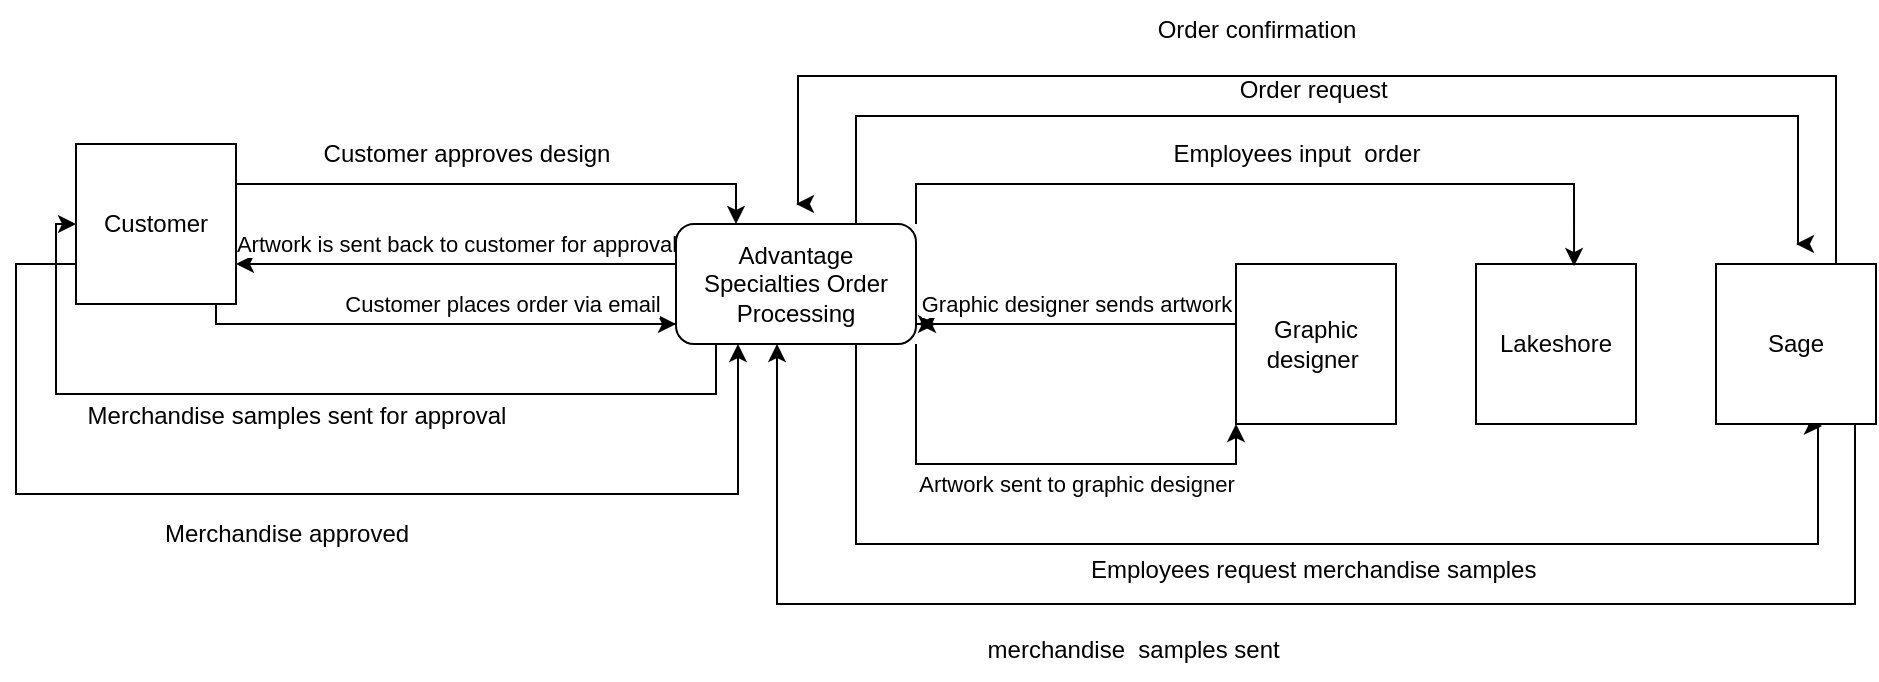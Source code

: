 <mxfile version="24.0.1" type="github">
  <diagram name="Page-1" id="74e2e168-ea6b-b213-b513-2b3c1d86103e">
    <mxGraphModel dx="2074" dy="1106" grid="1" gridSize="10" guides="1" tooltips="1" connect="1" arrows="1" fold="1" page="1" pageScale="1" pageWidth="1100" pageHeight="850" background="none" math="0" shadow="0">
      <root>
        <mxCell id="0" />
        <mxCell id="1" parent="0" />
        <mxCell id="3ILAFvqH6Bl1qXx8cAew-3" value="" style="endArrow=classic;html=1;rounded=0;" edge="1" parent="1">
          <mxGeometry relative="1" as="geometry">
            <mxPoint x="420" y="190" as="sourcePoint" />
            <mxPoint x="610" y="190" as="targetPoint" />
          </mxGeometry>
        </mxCell>
        <mxCell id="3ILAFvqH6Bl1qXx8cAew-4" value="Label" style="edgeLabel;resizable=0;html=1;;align=center;verticalAlign=middle;" connectable="0" vertex="1" parent="3ILAFvqH6Bl1qXx8cAew-3">
          <mxGeometry relative="1" as="geometry" />
        </mxCell>
        <mxCell id="3ILAFvqH6Bl1qXx8cAew-5" value="Recieves" style="edgeLabel;html=1;align=center;verticalAlign=middle;resizable=0;points=[];" vertex="1" connectable="0" parent="3ILAFvqH6Bl1qXx8cAew-3">
          <mxGeometry x="0.011" y="-1" relative="1" as="geometry">
            <mxPoint as="offset" />
          </mxGeometry>
        </mxCell>
        <mxCell id="3ILAFvqH6Bl1qXx8cAew-6" value="Artwork sent to graphic designer" style="edgeStyle=orthogonalEdgeStyle;rounded=0;orthogonalLoop=1;jettySize=auto;html=1;exitX=1;exitY=1;exitDx=0;exitDy=0;entryX=0;entryY=1;entryDx=0;entryDy=0;" edge="1" parent="1" source="3ILAFvqH6Bl1qXx8cAew-8" target="3ILAFvqH6Bl1qXx8cAew-10">
          <mxGeometry x="0.167" y="-10" relative="1" as="geometry">
            <mxPoint as="offset" />
          </mxGeometry>
        </mxCell>
        <mxCell id="3ILAFvqH6Bl1qXx8cAew-7" value="Artwork is sent back to customer for approval" style="edgeStyle=orthogonalEdgeStyle;rounded=0;orthogonalLoop=1;jettySize=auto;html=1;exitX=0;exitY=0.333;exitDx=0;exitDy=0;entryX=1;entryY=0.75;entryDx=0;entryDy=0;exitPerimeter=0;" edge="1" parent="1" source="3ILAFvqH6Bl1qXx8cAew-8" target="3ILAFvqH6Bl1qXx8cAew-9">
          <mxGeometry y="-10" relative="1" as="geometry">
            <mxPoint as="offset" />
          </mxGeometry>
        </mxCell>
        <mxCell id="3ILAFvqH6Bl1qXx8cAew-24" style="edgeStyle=orthogonalEdgeStyle;rounded=0;orthogonalLoop=1;jettySize=auto;html=1;exitX=0.75;exitY=1;exitDx=0;exitDy=0;entryX=0.663;entryY=1.013;entryDx=0;entryDy=0;entryPerimeter=0;" edge="1" parent="1" source="3ILAFvqH6Bl1qXx8cAew-8" target="3ILAFvqH6Bl1qXx8cAew-11">
          <mxGeometry relative="1" as="geometry">
            <mxPoint x="1050" y="370" as="targetPoint" />
            <Array as="points">
              <mxPoint x="570" y="300" />
              <mxPoint x="1051" y="300" />
              <mxPoint x="1051" y="241" />
            </Array>
          </mxGeometry>
        </mxCell>
        <mxCell id="3ILAFvqH6Bl1qXx8cAew-28" style="edgeStyle=orthogonalEdgeStyle;rounded=0;orthogonalLoop=1;jettySize=auto;html=1;exitX=0.25;exitY=1;exitDx=0;exitDy=0;" edge="1" parent="1" target="3ILAFvqH6Bl1qXx8cAew-9">
          <mxGeometry relative="1" as="geometry">
            <mxPoint x="170" y="160" as="targetPoint" />
            <mxPoint x="500" y="200" as="sourcePoint" />
            <Array as="points">
              <mxPoint x="500" y="225" />
              <mxPoint x="170" y="225" />
              <mxPoint x="170" y="140" />
            </Array>
          </mxGeometry>
        </mxCell>
        <mxCell id="3ILAFvqH6Bl1qXx8cAew-32" style="edgeStyle=orthogonalEdgeStyle;rounded=0;orthogonalLoop=1;jettySize=auto;html=1;exitX=0.75;exitY=0;exitDx=0;exitDy=0;" edge="1" parent="1" source="3ILAFvqH6Bl1qXx8cAew-8">
          <mxGeometry relative="1" as="geometry">
            <mxPoint x="1040" y="150" as="targetPoint" />
            <Array as="points">
              <mxPoint x="570" y="86" />
              <mxPoint x="1041" y="86" />
            </Array>
          </mxGeometry>
        </mxCell>
        <mxCell id="3ILAFvqH6Bl1qXx8cAew-8" value="Advantage Specialties Order Processing" style="rounded=1;whiteSpace=wrap;html=1;" vertex="1" parent="1">
          <mxGeometry x="480" y="140" width="120" height="60" as="geometry" />
        </mxCell>
        <mxCell id="3ILAFvqH6Bl1qXx8cAew-17" style="edgeStyle=orthogonalEdgeStyle;rounded=0;orthogonalLoop=1;jettySize=auto;html=1;exitX=1;exitY=0.25;exitDx=0;exitDy=0;entryX=0.25;entryY=0;entryDx=0;entryDy=0;" edge="1" parent="1" source="3ILAFvqH6Bl1qXx8cAew-9" target="3ILAFvqH6Bl1qXx8cAew-8">
          <mxGeometry relative="1" as="geometry">
            <mxPoint x="520" y="100" as="targetPoint" />
          </mxGeometry>
        </mxCell>
        <mxCell id="3ILAFvqH6Bl1qXx8cAew-30" style="edgeStyle=orthogonalEdgeStyle;rounded=0;orthogonalLoop=1;jettySize=auto;html=1;exitX=0;exitY=0.75;exitDx=0;exitDy=0;" edge="1" parent="1" source="3ILAFvqH6Bl1qXx8cAew-9" target="3ILAFvqH6Bl1qXx8cAew-8">
          <mxGeometry relative="1" as="geometry">
            <mxPoint x="510" y="360" as="targetPoint" />
            <mxPoint x="170" y="160" as="sourcePoint" />
            <Array as="points">
              <mxPoint x="150" y="160" />
              <mxPoint x="150" y="275" />
              <mxPoint x="511" y="275" />
            </Array>
          </mxGeometry>
        </mxCell>
        <mxCell id="3ILAFvqH6Bl1qXx8cAew-9" value="Customer" style="whiteSpace=wrap;html=1;aspect=fixed;" vertex="1" parent="1">
          <mxGeometry x="180" y="100" width="80" height="80" as="geometry" />
        </mxCell>
        <mxCell id="3ILAFvqH6Bl1qXx8cAew-10" value="Graphic designer&amp;nbsp;" style="whiteSpace=wrap;html=1;aspect=fixed;" vertex="1" parent="1">
          <mxGeometry x="760" y="160" width="80" height="80" as="geometry" />
        </mxCell>
        <mxCell id="3ILAFvqH6Bl1qXx8cAew-26" style="edgeStyle=orthogonalEdgeStyle;rounded=0;orthogonalLoop=1;jettySize=auto;html=1;exitX=0.75;exitY=1;exitDx=0;exitDy=0;" edge="1" parent="1">
          <mxGeometry relative="1" as="geometry">
            <mxPoint x="530.5" y="200" as="targetPoint" />
            <mxPoint x="1069.5" y="235" as="sourcePoint" />
            <Array as="points">
              <mxPoint x="1069.5" y="330" />
              <mxPoint x="530.5" y="330" />
            </Array>
          </mxGeometry>
        </mxCell>
        <mxCell id="3ILAFvqH6Bl1qXx8cAew-34" style="edgeStyle=orthogonalEdgeStyle;rounded=0;orthogonalLoop=1;jettySize=auto;html=1;exitX=0.75;exitY=0;exitDx=0;exitDy=0;" edge="1" parent="1" source="3ILAFvqH6Bl1qXx8cAew-11">
          <mxGeometry relative="1" as="geometry">
            <mxPoint x="540" y="130" as="targetPoint" />
            <Array as="points">
              <mxPoint x="1060" y="66" />
              <mxPoint x="541" y="66" />
            </Array>
          </mxGeometry>
        </mxCell>
        <mxCell id="3ILAFvqH6Bl1qXx8cAew-11" value="Sage" style="whiteSpace=wrap;html=1;aspect=fixed;" vertex="1" parent="1">
          <mxGeometry x="1000" y="160" width="80" height="80" as="geometry" />
        </mxCell>
        <mxCell id="3ILAFvqH6Bl1qXx8cAew-12" value="Customer places order via email" style="endArrow=classic;html=1;rounded=0;entryX=0;entryY=1;entryDx=0;entryDy=0;" edge="1" parent="1">
          <mxGeometry x="0.273" y="10" width="50" height="50" relative="1" as="geometry">
            <mxPoint x="250" y="180" as="sourcePoint" />
            <mxPoint x="480" y="190" as="targetPoint" />
            <Array as="points">
              <mxPoint x="250" y="190" />
            </Array>
            <mxPoint as="offset" />
          </mxGeometry>
        </mxCell>
        <mxCell id="3ILAFvqH6Bl1qXx8cAew-14" value="Graphic designer sends artwork" style="endArrow=classic;html=1;rounded=0;" edge="1" parent="1">
          <mxGeometry x="0.006" y="-10" width="50" height="50" relative="1" as="geometry">
            <mxPoint x="760" y="190" as="sourcePoint" />
            <mxPoint x="601" y="190" as="targetPoint" />
            <mxPoint as="offset" />
          </mxGeometry>
        </mxCell>
        <mxCell id="3ILAFvqH6Bl1qXx8cAew-15" value="Lakeshore" style="whiteSpace=wrap;html=1;aspect=fixed;" vertex="1" parent="1">
          <mxGeometry x="880" y="160" width="80" height="80" as="geometry" />
        </mxCell>
        <mxCell id="3ILAFvqH6Bl1qXx8cAew-19" value="Customer approves design" style="text;html=1;align=center;verticalAlign=middle;resizable=0;points=[];autosize=1;strokeColor=none;fillColor=none;" vertex="1" parent="1">
          <mxGeometry x="290" y="90" width="170" height="30" as="geometry" />
        </mxCell>
        <mxCell id="3ILAFvqH6Bl1qXx8cAew-20" style="edgeStyle=orthogonalEdgeStyle;rounded=0;orthogonalLoop=1;jettySize=auto;html=1;exitX=1;exitY=0;exitDx=0;exitDy=0;entryX=0.613;entryY=0.013;entryDx=0;entryDy=0;entryPerimeter=0;" edge="1" parent="1" source="3ILAFvqH6Bl1qXx8cAew-8" target="3ILAFvqH6Bl1qXx8cAew-15">
          <mxGeometry relative="1" as="geometry" />
        </mxCell>
        <mxCell id="3ILAFvqH6Bl1qXx8cAew-21" value="Employees input&amp;nbsp; order" style="text;html=1;align=center;verticalAlign=middle;resizable=0;points=[];autosize=1;strokeColor=none;fillColor=none;" vertex="1" parent="1">
          <mxGeometry x="715" y="90" width="150" height="30" as="geometry" />
        </mxCell>
        <mxCell id="3ILAFvqH6Bl1qXx8cAew-25" value="Employees request merchandise samples&amp;nbsp;" style="text;html=1;align=center;verticalAlign=middle;resizable=0;points=[];autosize=1;strokeColor=none;fillColor=none;" vertex="1" parent="1">
          <mxGeometry x="675" y="298" width="250" height="30" as="geometry" />
        </mxCell>
        <mxCell id="3ILAFvqH6Bl1qXx8cAew-27" value="merchandise&amp;nbsp; samples sent&amp;nbsp;" style="text;html=1;align=center;verticalAlign=middle;resizable=0;points=[];autosize=1;strokeColor=none;fillColor=none;" vertex="1" parent="1">
          <mxGeometry x="625" y="338" width="170" height="30" as="geometry" />
        </mxCell>
        <mxCell id="3ILAFvqH6Bl1qXx8cAew-29" value="Merchandise samples sent for approval&lt;div&gt;&lt;br&gt;&lt;/div&gt;" style="text;html=1;align=center;verticalAlign=middle;resizable=0;points=[];autosize=1;strokeColor=none;fillColor=none;" vertex="1" parent="1">
          <mxGeometry x="175" y="223" width="230" height="40" as="geometry" />
        </mxCell>
        <mxCell id="3ILAFvqH6Bl1qXx8cAew-31" value="Merchandise approved" style="text;html=1;align=center;verticalAlign=middle;resizable=0;points=[];autosize=1;strokeColor=none;fillColor=none;" vertex="1" parent="1">
          <mxGeometry x="210" y="280" width="150" height="30" as="geometry" />
        </mxCell>
        <mxCell id="3ILAFvqH6Bl1qXx8cAew-33" value="Order request&amp;nbsp;" style="text;html=1;align=center;verticalAlign=middle;resizable=0;points=[];autosize=1;strokeColor=none;fillColor=none;" vertex="1" parent="1">
          <mxGeometry x="750" y="58" width="100" height="30" as="geometry" />
        </mxCell>
        <mxCell id="3ILAFvqH6Bl1qXx8cAew-35" value="Order confirmation" style="text;html=1;align=center;verticalAlign=middle;resizable=0;points=[];autosize=1;strokeColor=none;fillColor=none;" vertex="1" parent="1">
          <mxGeometry x="710" y="28" width="120" height="30" as="geometry" />
        </mxCell>
      </root>
    </mxGraphModel>
  </diagram>
</mxfile>
